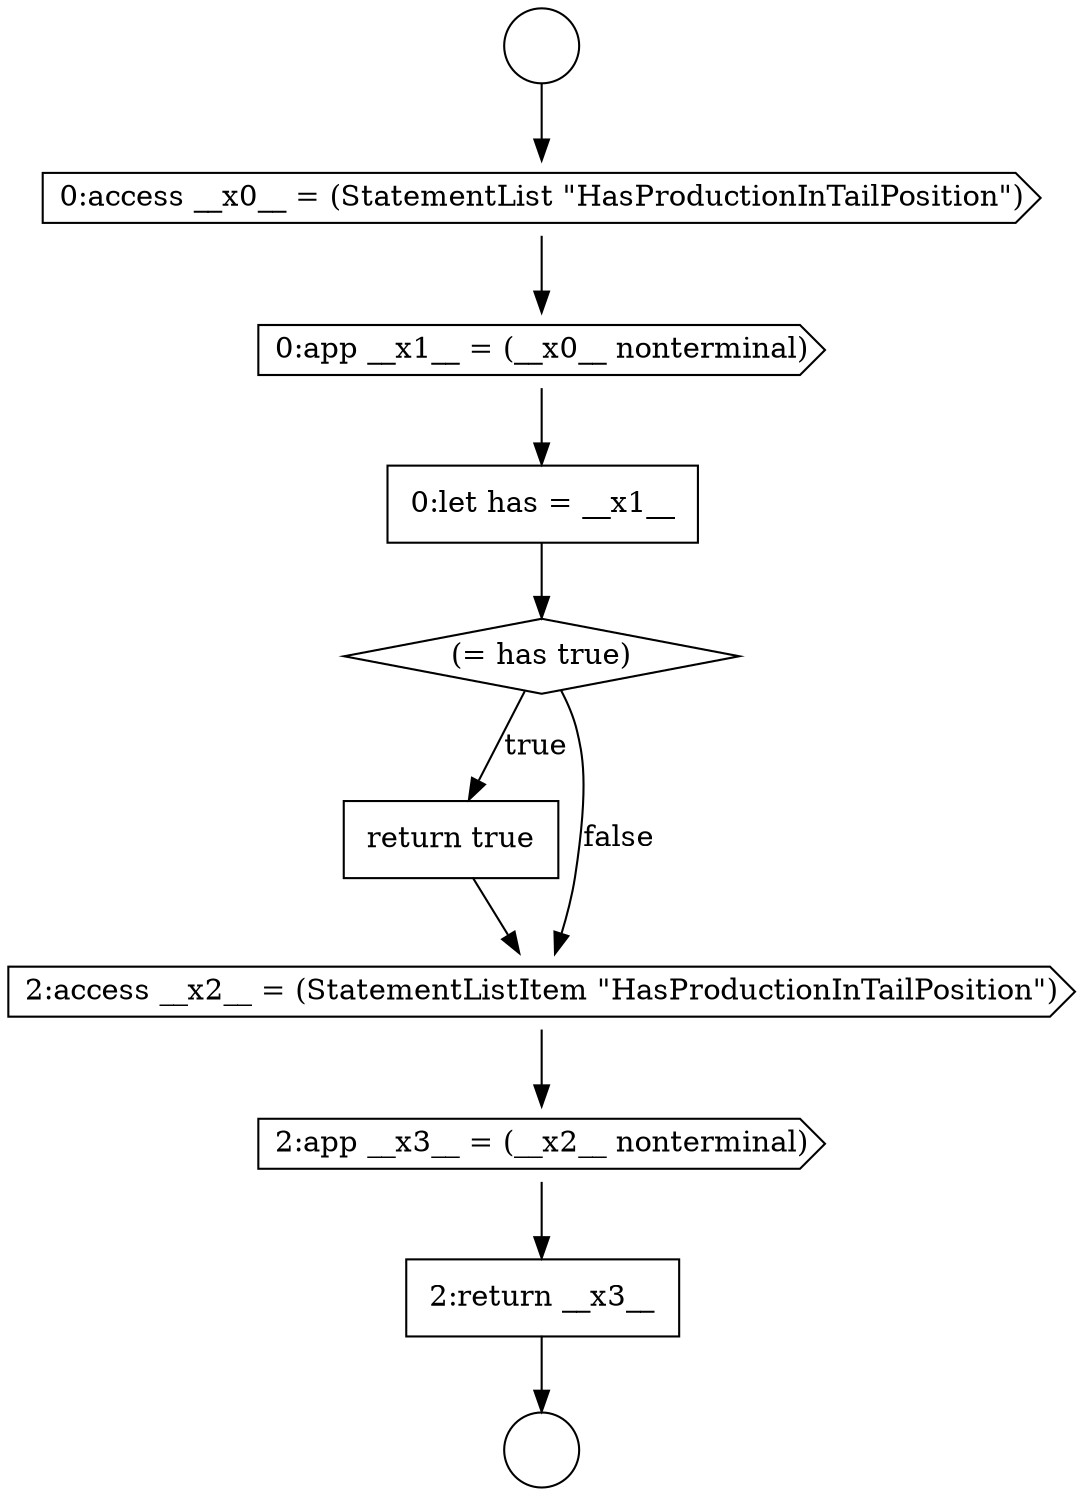 digraph {
  node8828 [shape=diamond, label=<<font color="black">(= has true)</font>> color="black" fillcolor="white" style=filled]
  node8823 [shape=circle label=" " color="black" fillcolor="white" style=filled]
  node8827 [shape=none, margin=0, label=<<font color="black">
    <table border="0" cellborder="1" cellspacing="0" cellpadding="10">
      <tr><td align="left">0:let has = __x1__</td></tr>
    </table>
  </font>> color="black" fillcolor="white" style=filled]
  node8832 [shape=none, margin=0, label=<<font color="black">
    <table border="0" cellborder="1" cellspacing="0" cellpadding="10">
      <tr><td align="left">2:return __x3__</td></tr>
    </table>
  </font>> color="black" fillcolor="white" style=filled]
  node8824 [shape=circle label=" " color="black" fillcolor="white" style=filled]
  node8831 [shape=cds, label=<<font color="black">2:app __x3__ = (__x2__ nonterminal)</font>> color="black" fillcolor="white" style=filled]
  node8826 [shape=cds, label=<<font color="black">0:app __x1__ = (__x0__ nonterminal)</font>> color="black" fillcolor="white" style=filled]
  node8829 [shape=none, margin=0, label=<<font color="black">
    <table border="0" cellborder="1" cellspacing="0" cellpadding="10">
      <tr><td align="left">return true</td></tr>
    </table>
  </font>> color="black" fillcolor="white" style=filled]
  node8830 [shape=cds, label=<<font color="black">2:access __x2__ = (StatementListItem &quot;HasProductionInTailPosition&quot;)</font>> color="black" fillcolor="white" style=filled]
  node8825 [shape=cds, label=<<font color="black">0:access __x0__ = (StatementList &quot;HasProductionInTailPosition&quot;)</font>> color="black" fillcolor="white" style=filled]
  node8832 -> node8824 [ color="black"]
  node8830 -> node8831 [ color="black"]
  node8823 -> node8825 [ color="black"]
  node8825 -> node8826 [ color="black"]
  node8829 -> node8830 [ color="black"]
  node8826 -> node8827 [ color="black"]
  node8828 -> node8829 [label=<<font color="black">true</font>> color="black"]
  node8828 -> node8830 [label=<<font color="black">false</font>> color="black"]
  node8831 -> node8832 [ color="black"]
  node8827 -> node8828 [ color="black"]
}
